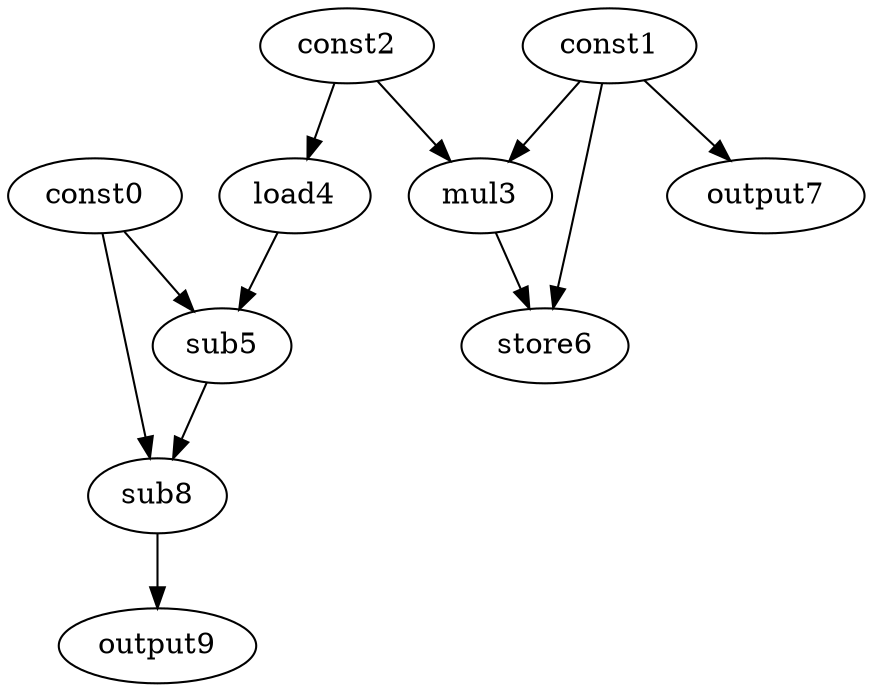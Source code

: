digraph G { 
const0[opcode=const]; 
const1[opcode=const]; 
const2[opcode=const]; 
mul3[opcode=mul]; 
load4[opcode=load]; 
sub5[opcode=sub]; 
store6[opcode=store]; 
output7[opcode=output]; 
sub8[opcode=sub]; 
output9[opcode=output]; 
const1->mul3[operand=0];
const2->mul3[operand=1];
const2->load4[operand=0];
const1->output7[operand=0];
const0->sub5[operand=0];
load4->sub5[operand=1];
const1->store6[operand=0];
mul3->store6[operand=1];
const0->sub8[operand=0];
sub5->sub8[operand=1];
sub8->output9[operand=0];
}
